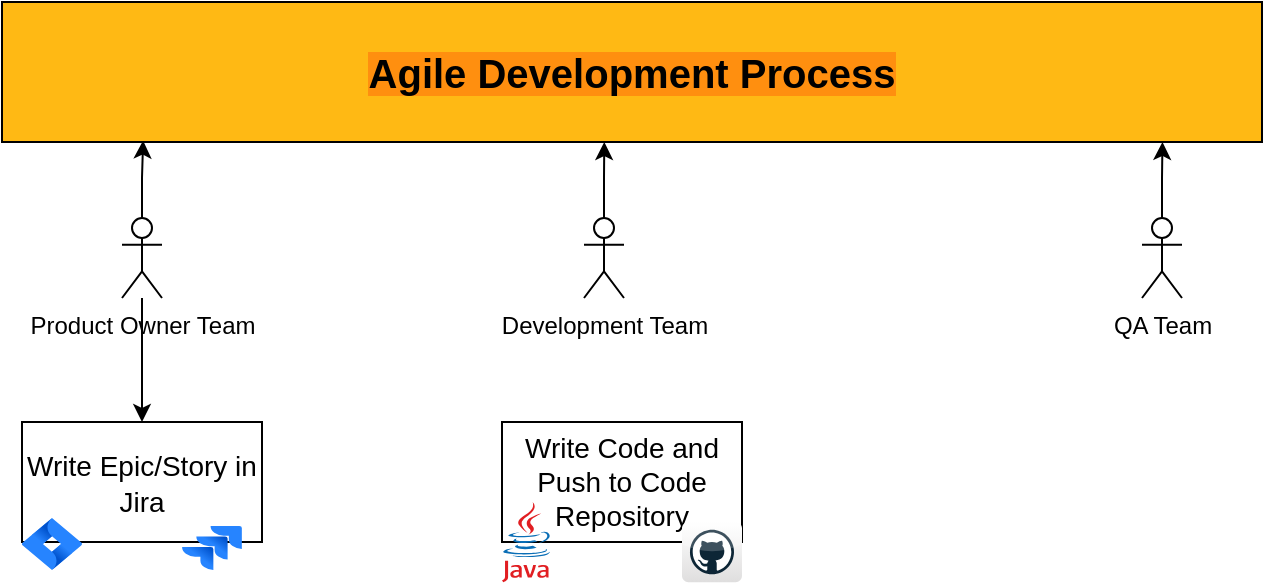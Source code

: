 <mxfile version="15.5.0" type="github">
  <diagram id="AXm_I2ttIVFIWqhGo-dT" name="Page-1">
    <mxGraphModel dx="782" dy="436" grid="1" gridSize="10" guides="1" tooltips="1" connect="1" arrows="1" fold="1" page="1" pageScale="1" pageWidth="850" pageHeight="1100" math="0" shadow="0">
      <root>
        <mxCell id="0" />
        <mxCell id="1" parent="0" />
        <mxCell id="MDjKrCd_UHIQp9SryKAu-22" style="edgeStyle=orthogonalEdgeStyle;rounded=0;orthogonalLoop=1;jettySize=auto;html=1;entryX=0.112;entryY=0.99;entryDx=0;entryDy=0;entryPerimeter=0;fontSize=20;" edge="1" parent="1" source="MDjKrCd_UHIQp9SryKAu-5" target="MDjKrCd_UHIQp9SryKAu-18">
          <mxGeometry relative="1" as="geometry" />
        </mxCell>
        <mxCell id="MDjKrCd_UHIQp9SryKAu-32" style="edgeStyle=orthogonalEdgeStyle;rounded=0;orthogonalLoop=1;jettySize=auto;html=1;entryX=0.5;entryY=0;entryDx=0;entryDy=0;fontSize=14;" edge="1" parent="1" source="MDjKrCd_UHIQp9SryKAu-5" target="MDjKrCd_UHIQp9SryKAu-30">
          <mxGeometry relative="1" as="geometry" />
        </mxCell>
        <mxCell id="MDjKrCd_UHIQp9SryKAu-5" value="Product Owner Team" style="shape=umlActor;verticalLabelPosition=bottom;verticalAlign=top;html=1;outlineConnect=0;" vertex="1" parent="1">
          <mxGeometry x="110" y="118" width="20" height="40" as="geometry" />
        </mxCell>
        <mxCell id="MDjKrCd_UHIQp9SryKAu-34" style="edgeStyle=orthogonalEdgeStyle;rounded=0;orthogonalLoop=1;jettySize=auto;html=1;entryX=0.478;entryY=1;entryDx=0;entryDy=0;entryPerimeter=0;fontSize=14;" edge="1" parent="1" source="MDjKrCd_UHIQp9SryKAu-6" target="MDjKrCd_UHIQp9SryKAu-18">
          <mxGeometry relative="1" as="geometry" />
        </mxCell>
        <mxCell id="MDjKrCd_UHIQp9SryKAu-6" value="Development Team&lt;br&gt;" style="shape=umlActor;verticalLabelPosition=bottom;verticalAlign=top;html=1;outlineConnect=0;" vertex="1" parent="1">
          <mxGeometry x="341" y="118" width="20" height="40" as="geometry" />
        </mxCell>
        <mxCell id="MDjKrCd_UHIQp9SryKAu-25" style="edgeStyle=orthogonalEdgeStyle;rounded=0;orthogonalLoop=1;jettySize=auto;html=1;entryX=0.921;entryY=1;entryDx=0;entryDy=0;entryPerimeter=0;fontSize=20;" edge="1" parent="1" source="MDjKrCd_UHIQp9SryKAu-7" target="MDjKrCd_UHIQp9SryKAu-18">
          <mxGeometry relative="1" as="geometry" />
        </mxCell>
        <mxCell id="MDjKrCd_UHIQp9SryKAu-7" value="QA Team" style="shape=umlActor;verticalLabelPosition=bottom;verticalAlign=top;html=1;outlineConnect=0;" vertex="1" parent="1">
          <mxGeometry x="620" y="118" width="20" height="40" as="geometry" />
        </mxCell>
        <mxCell id="MDjKrCd_UHIQp9SryKAu-18" value="&lt;b&gt;&lt;font style=&quot;font-size: 20px ; background-color: rgb(255 , 143 , 15)&quot;&gt;Agile Development Process&lt;/font&gt;&lt;/b&gt;" style="rounded=0;whiteSpace=wrap;html=1;fillColor=#FFB914;" vertex="1" parent="1">
          <mxGeometry x="50" y="10" width="630" height="70" as="geometry" />
        </mxCell>
        <mxCell id="MDjKrCd_UHIQp9SryKAu-30" value="&lt;font style=&quot;font-size: 14px&quot;&gt;Write Epic/Story in Jira&lt;/font&gt;" style="rounded=0;whiteSpace=wrap;html=1;labelBackgroundColor=#FFFFFF;fontSize=15;fillColor=#FFFFFF;" vertex="1" parent="1">
          <mxGeometry x="60" y="220" width="120" height="60" as="geometry" />
        </mxCell>
        <mxCell id="MDjKrCd_UHIQp9SryKAu-27" value="" style="image;image=img/lib/atlassian/Jira_Software_Logo.svg;labelBackgroundColor=#FF8F0F;fontSize=20;fillColor=#FFB914;" vertex="1" parent="1">
          <mxGeometry x="60" y="268" width="30" height="26" as="geometry" />
        </mxCell>
        <mxCell id="MDjKrCd_UHIQp9SryKAu-28" value="" style="image;image=img/lib/atlassian/Jira_Logo.svg;labelBackgroundColor=#FFFFFF;fontSize=15;fillColor=#FFFFFF;" vertex="1" parent="1">
          <mxGeometry x="140" y="272" width="30" height="22" as="geometry" />
        </mxCell>
        <mxCell id="MDjKrCd_UHIQp9SryKAu-33" value="Write Code and Push to Code Repository" style="rounded=0;whiteSpace=wrap;html=1;labelBackgroundColor=#FFFFFF;fontSize=14;fillColor=#FFFFFF;" vertex="1" parent="1">
          <mxGeometry x="300" y="220" width="120" height="60" as="geometry" />
        </mxCell>
        <mxCell id="MDjKrCd_UHIQp9SryKAu-35" value="" style="dashed=0;outlineConnect=0;html=1;align=center;labelPosition=center;verticalLabelPosition=bottom;verticalAlign=top;shape=mxgraph.webicons.github;gradientColor=#DFDEDE;labelBackgroundColor=#FFFFFF;fontSize=14;" vertex="1" parent="1">
          <mxGeometry x="390" y="270" width="30" height="30.1" as="geometry" />
        </mxCell>
        <mxCell id="MDjKrCd_UHIQp9SryKAu-37" value="" style="dashed=0;outlineConnect=0;html=1;align=center;labelPosition=center;verticalLabelPosition=bottom;verticalAlign=top;shape=mxgraph.weblogos.java;labelBackgroundColor=#FFFFFF;fontSize=14;fillColor=#FFFFFF;" vertex="1" parent="1">
          <mxGeometry x="300" y="260" width="24.4" height="40.1" as="geometry" />
        </mxCell>
      </root>
    </mxGraphModel>
  </diagram>
</mxfile>
